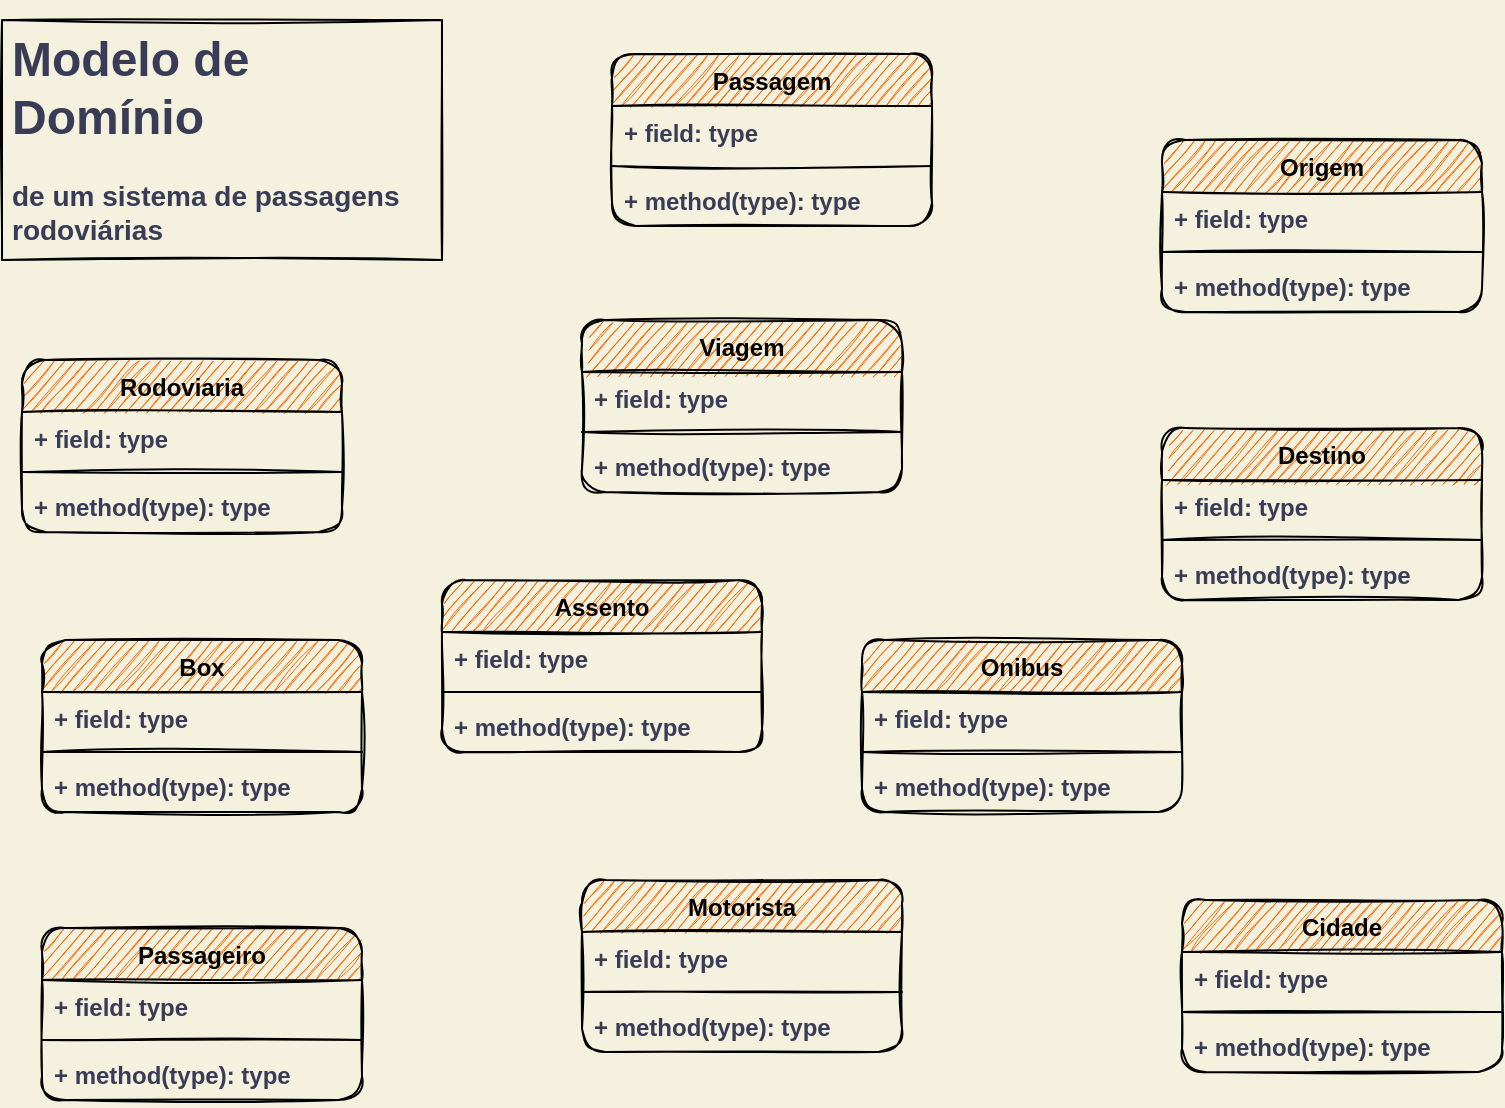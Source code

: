 <mxfile version="20.0.1" type="device" pages="3"><diagram id="y_QaOeMUsnnfo7TTLfE7" name="classes conceituais"><mxGraphModel dx="1422" dy="737" grid="1" gridSize="10" guides="1" tooltips="1" connect="1" arrows="1" fold="1" page="1" pageScale="1" pageWidth="850" pageHeight="1100" background="#F4F1DE" math="0" shadow="0"><root><mxCell id="0"/><mxCell id="1" parent="0"/><mxCell id="U7Ai7Bcoeh3bRfPbkUDE-1" value="&lt;h1&gt;Modelo de Domínio&lt;/h1&gt;&lt;p&gt;&lt;b&gt;&lt;font style=&quot;font-size: 14px;&quot;&gt;de um sistema de passagens rodoviárias&lt;/font&gt;&lt;/b&gt;&lt;/p&gt;" style="text;html=1;strokeColor=#000000;fillColor=none;spacing=5;spacingTop=-20;whiteSpace=wrap;overflow=hidden;rounded=0;sketch=1;fontColor=#393C56;" parent="1" vertex="1"><mxGeometry x="40" y="90" width="220" height="120" as="geometry"/></mxCell><mxCell id="U7Ai7Bcoeh3bRfPbkUDE-6" value="Passagem" style="swimlane;fontStyle=1;align=center;verticalAlign=top;childLayout=stackLayout;horizontal=1;startSize=26;horizontalStack=0;resizeParent=1;resizeParentMax=0;resizeLast=0;collapsible=1;marginBottom=0;rounded=1;sketch=1;fontColor=#000000;strokeColor=#000000;fillColor=#fa6800;" parent="1" vertex="1"><mxGeometry x="345" y="107" width="160" height="86" as="geometry"/></mxCell><mxCell id="U7Ai7Bcoeh3bRfPbkUDE-7" value="+ field: type" style="text;strokeColor=none;fillColor=none;align=left;verticalAlign=top;spacingLeft=4;spacingRight=4;overflow=hidden;rotatable=0;points=[[0,0.5],[1,0.5]];portConstraint=eastwest;rounded=1;sketch=1;fontColor=#393C56;fontStyle=1" parent="U7Ai7Bcoeh3bRfPbkUDE-6" vertex="1"><mxGeometry y="26" width="160" height="26" as="geometry"/></mxCell><mxCell id="U7Ai7Bcoeh3bRfPbkUDE-8" value="" style="line;strokeWidth=1;fillColor=none;align=left;verticalAlign=middle;spacingTop=-1;spacingLeft=3;spacingRight=3;rotatable=0;labelPosition=right;points=[];portConstraint=eastwest;rounded=0;sketch=1;fontColor=#393C56;strokeColor=#000000;" parent="U7Ai7Bcoeh3bRfPbkUDE-6" vertex="1"><mxGeometry y="52" width="160" height="8" as="geometry"/></mxCell><mxCell id="U7Ai7Bcoeh3bRfPbkUDE-9" value="+ method(type): type" style="text;strokeColor=none;fillColor=none;align=left;verticalAlign=top;spacingLeft=4;spacingRight=4;overflow=hidden;rotatable=0;points=[[0,0.5],[1,0.5]];portConstraint=eastwest;rounded=0;sketch=1;fontColor=#393C56;fontStyle=1" parent="U7Ai7Bcoeh3bRfPbkUDE-6" vertex="1"><mxGeometry y="60" width="160" height="26" as="geometry"/></mxCell><mxCell id="U7Ai7Bcoeh3bRfPbkUDE-10" value="Passageiro" style="swimlane;fontStyle=1;align=center;verticalAlign=top;childLayout=stackLayout;horizontal=1;startSize=26;horizontalStack=0;resizeParent=1;resizeParentMax=0;resizeLast=0;collapsible=1;marginBottom=0;rounded=1;sketch=1;fontColor=#000000;strokeColor=#000000;fillColor=#fa6800;" parent="1" vertex="1"><mxGeometry x="60" y="544" width="160" height="86" as="geometry"/></mxCell><mxCell id="U7Ai7Bcoeh3bRfPbkUDE-11" value="+ field: type" style="text;strokeColor=none;fillColor=none;align=left;verticalAlign=top;spacingLeft=4;spacingRight=4;overflow=hidden;rotatable=0;points=[[0,0.5],[1,0.5]];portConstraint=eastwest;rounded=1;sketch=1;fontColor=#393C56;fontStyle=1" parent="U7Ai7Bcoeh3bRfPbkUDE-10" vertex="1"><mxGeometry y="26" width="160" height="26" as="geometry"/></mxCell><mxCell id="U7Ai7Bcoeh3bRfPbkUDE-12" value="" style="line;strokeWidth=1;fillColor=none;align=left;verticalAlign=middle;spacingTop=-1;spacingLeft=3;spacingRight=3;rotatable=0;labelPosition=right;points=[];portConstraint=eastwest;rounded=0;sketch=1;fontColor=#393C56;strokeColor=#000000;" parent="U7Ai7Bcoeh3bRfPbkUDE-10" vertex="1"><mxGeometry y="52" width="160" height="8" as="geometry"/></mxCell><mxCell id="U7Ai7Bcoeh3bRfPbkUDE-13" value="+ method(type): type" style="text;strokeColor=none;fillColor=none;align=left;verticalAlign=top;spacingLeft=4;spacingRight=4;overflow=hidden;rotatable=0;points=[[0,0.5],[1,0.5]];portConstraint=eastwest;rounded=0;sketch=1;fontColor=#393C56;fontStyle=1" parent="U7Ai7Bcoeh3bRfPbkUDE-10" vertex="1"><mxGeometry y="60" width="160" height="26" as="geometry"/></mxCell><mxCell id="U7Ai7Bcoeh3bRfPbkUDE-14" value="Viagem" style="swimlane;fontStyle=1;align=center;verticalAlign=top;childLayout=stackLayout;horizontal=1;startSize=26;horizontalStack=0;resizeParent=1;resizeParentMax=0;resizeLast=0;collapsible=1;marginBottom=0;rounded=1;sketch=1;fontColor=#000000;strokeColor=#000000;fillColor=#fa6800;" parent="1" vertex="1"><mxGeometry x="330" y="240" width="160" height="86" as="geometry"/></mxCell><mxCell id="U7Ai7Bcoeh3bRfPbkUDE-15" value="+ field: type" style="text;strokeColor=none;fillColor=none;align=left;verticalAlign=top;spacingLeft=4;spacingRight=4;overflow=hidden;rotatable=0;points=[[0,0.5],[1,0.5]];portConstraint=eastwest;rounded=1;sketch=1;fontColor=#393C56;fontStyle=1" parent="U7Ai7Bcoeh3bRfPbkUDE-14" vertex="1"><mxGeometry y="26" width="160" height="26" as="geometry"/></mxCell><mxCell id="U7Ai7Bcoeh3bRfPbkUDE-16" value="" style="line;strokeWidth=1;fillColor=none;align=left;verticalAlign=middle;spacingTop=-1;spacingLeft=3;spacingRight=3;rotatable=0;labelPosition=right;points=[];portConstraint=eastwest;rounded=0;sketch=1;fontColor=#393C56;strokeColor=#000000;" parent="U7Ai7Bcoeh3bRfPbkUDE-14" vertex="1"><mxGeometry y="52" width="160" height="8" as="geometry"/></mxCell><mxCell id="U7Ai7Bcoeh3bRfPbkUDE-17" value="+ method(type): type" style="text;strokeColor=none;fillColor=none;align=left;verticalAlign=top;spacingLeft=4;spacingRight=4;overflow=hidden;rotatable=0;points=[[0,0.5],[1,0.5]];portConstraint=eastwest;rounded=0;sketch=1;fontColor=#393C56;fontStyle=1" parent="U7Ai7Bcoeh3bRfPbkUDE-14" vertex="1"><mxGeometry y="60" width="160" height="26" as="geometry"/></mxCell><mxCell id="U7Ai7Bcoeh3bRfPbkUDE-22" value="Origem" style="swimlane;fontStyle=1;align=center;verticalAlign=top;childLayout=stackLayout;horizontal=1;startSize=26;horizontalStack=0;resizeParent=1;resizeParentMax=0;resizeLast=0;collapsible=1;marginBottom=0;rounded=1;sketch=1;fontColor=#000000;strokeColor=#000000;fillColor=#fa6800;" parent="1" vertex="1"><mxGeometry x="620" y="150" width="160" height="86" as="geometry"/></mxCell><mxCell id="U7Ai7Bcoeh3bRfPbkUDE-23" value="+ field: type" style="text;strokeColor=none;fillColor=none;align=left;verticalAlign=top;spacingLeft=4;spacingRight=4;overflow=hidden;rotatable=0;points=[[0,0.5],[1,0.5]];portConstraint=eastwest;rounded=1;sketch=1;fontColor=#393C56;fontStyle=1" parent="U7Ai7Bcoeh3bRfPbkUDE-22" vertex="1"><mxGeometry y="26" width="160" height="26" as="geometry"/></mxCell><mxCell id="U7Ai7Bcoeh3bRfPbkUDE-24" value="" style="line;strokeWidth=1;fillColor=none;align=left;verticalAlign=middle;spacingTop=-1;spacingLeft=3;spacingRight=3;rotatable=0;labelPosition=right;points=[];portConstraint=eastwest;rounded=0;sketch=1;fontColor=#393C56;strokeColor=#000000;" parent="U7Ai7Bcoeh3bRfPbkUDE-22" vertex="1"><mxGeometry y="52" width="160" height="8" as="geometry"/></mxCell><mxCell id="U7Ai7Bcoeh3bRfPbkUDE-25" value="+ method(type): type" style="text;strokeColor=none;fillColor=none;align=left;verticalAlign=top;spacingLeft=4;spacingRight=4;overflow=hidden;rotatable=0;points=[[0,0.5],[1,0.5]];portConstraint=eastwest;rounded=0;sketch=1;fontColor=#393C56;fontStyle=1" parent="U7Ai7Bcoeh3bRfPbkUDE-22" vertex="1"><mxGeometry y="60" width="160" height="26" as="geometry"/></mxCell><mxCell id="U7Ai7Bcoeh3bRfPbkUDE-26" value="Destino" style="swimlane;fontStyle=1;align=center;verticalAlign=top;childLayout=stackLayout;horizontal=1;startSize=26;horizontalStack=0;resizeParent=1;resizeParentMax=0;resizeLast=0;collapsible=1;marginBottom=0;rounded=1;sketch=1;fontColor=#000000;strokeColor=#000000;fillColor=#fa6800;" parent="1" vertex="1"><mxGeometry x="620" y="294" width="160" height="86" as="geometry"/></mxCell><mxCell id="U7Ai7Bcoeh3bRfPbkUDE-27" value="+ field: type" style="text;strokeColor=none;fillColor=none;align=left;verticalAlign=top;spacingLeft=4;spacingRight=4;overflow=hidden;rotatable=0;points=[[0,0.5],[1,0.5]];portConstraint=eastwest;rounded=1;sketch=1;fontColor=#393C56;fontStyle=1" parent="U7Ai7Bcoeh3bRfPbkUDE-26" vertex="1"><mxGeometry y="26" width="160" height="26" as="geometry"/></mxCell><mxCell id="U7Ai7Bcoeh3bRfPbkUDE-28" value="" style="line;strokeWidth=1;fillColor=none;align=left;verticalAlign=middle;spacingTop=-1;spacingLeft=3;spacingRight=3;rotatable=0;labelPosition=right;points=[];portConstraint=eastwest;rounded=0;sketch=1;fontColor=#393C56;strokeColor=#000000;" parent="U7Ai7Bcoeh3bRfPbkUDE-26" vertex="1"><mxGeometry y="52" width="160" height="8" as="geometry"/></mxCell><mxCell id="U7Ai7Bcoeh3bRfPbkUDE-29" value="+ method(type): type" style="text;strokeColor=none;fillColor=none;align=left;verticalAlign=top;spacingLeft=4;spacingRight=4;overflow=hidden;rotatable=0;points=[[0,0.5],[1,0.5]];portConstraint=eastwest;rounded=0;sketch=1;fontColor=#393C56;fontStyle=1" parent="U7Ai7Bcoeh3bRfPbkUDE-26" vertex="1"><mxGeometry y="60" width="160" height="26" as="geometry"/></mxCell><mxCell id="U7Ai7Bcoeh3bRfPbkUDE-30" value="Rodoviaria" style="swimlane;fontStyle=1;align=center;verticalAlign=top;childLayout=stackLayout;horizontal=1;startSize=26;horizontalStack=0;resizeParent=1;resizeParentMax=0;resizeLast=0;collapsible=1;marginBottom=0;rounded=1;sketch=1;fontColor=#000000;strokeColor=#000000;fillColor=#fa6800;" parent="1" vertex="1"><mxGeometry x="50" y="260" width="160" height="86" as="geometry"/></mxCell><mxCell id="U7Ai7Bcoeh3bRfPbkUDE-31" value="+ field: type" style="text;strokeColor=none;fillColor=none;align=left;verticalAlign=top;spacingLeft=4;spacingRight=4;overflow=hidden;rotatable=0;points=[[0,0.5],[1,0.5]];portConstraint=eastwest;rounded=1;sketch=1;fontColor=#393C56;fontStyle=1" parent="U7Ai7Bcoeh3bRfPbkUDE-30" vertex="1"><mxGeometry y="26" width="160" height="26" as="geometry"/></mxCell><mxCell id="U7Ai7Bcoeh3bRfPbkUDE-32" value="" style="line;strokeWidth=1;fillColor=none;align=left;verticalAlign=middle;spacingTop=-1;spacingLeft=3;spacingRight=3;rotatable=0;labelPosition=right;points=[];portConstraint=eastwest;rounded=0;sketch=1;fontColor=#393C56;strokeColor=#000000;" parent="U7Ai7Bcoeh3bRfPbkUDE-30" vertex="1"><mxGeometry y="52" width="160" height="8" as="geometry"/></mxCell><mxCell id="U7Ai7Bcoeh3bRfPbkUDE-33" value="+ method(type): type" style="text;strokeColor=none;fillColor=none;align=left;verticalAlign=top;spacingLeft=4;spacingRight=4;overflow=hidden;rotatable=0;points=[[0,0.5],[1,0.5]];portConstraint=eastwest;rounded=0;sketch=1;fontColor=#393C56;fontStyle=1" parent="U7Ai7Bcoeh3bRfPbkUDE-30" vertex="1"><mxGeometry y="60" width="160" height="26" as="geometry"/></mxCell><mxCell id="U7Ai7Bcoeh3bRfPbkUDE-34" value="Cidade" style="swimlane;fontStyle=1;align=center;verticalAlign=top;childLayout=stackLayout;horizontal=1;startSize=26;horizontalStack=0;resizeParent=1;resizeParentMax=0;resizeLast=0;collapsible=1;marginBottom=0;rounded=1;sketch=1;fontColor=#000000;strokeColor=#000000;fillColor=#fa6800;" parent="1" vertex="1"><mxGeometry x="630" y="530" width="160" height="86" as="geometry"/></mxCell><mxCell id="U7Ai7Bcoeh3bRfPbkUDE-35" value="+ field: type" style="text;strokeColor=none;fillColor=none;align=left;verticalAlign=top;spacingLeft=4;spacingRight=4;overflow=hidden;rotatable=0;points=[[0,0.5],[1,0.5]];portConstraint=eastwest;rounded=1;sketch=1;fontColor=#393C56;fontStyle=1" parent="U7Ai7Bcoeh3bRfPbkUDE-34" vertex="1"><mxGeometry y="26" width="160" height="26" as="geometry"/></mxCell><mxCell id="U7Ai7Bcoeh3bRfPbkUDE-36" value="" style="line;strokeWidth=1;fillColor=none;align=left;verticalAlign=middle;spacingTop=-1;spacingLeft=3;spacingRight=3;rotatable=0;labelPosition=right;points=[];portConstraint=eastwest;rounded=0;sketch=1;fontColor=#393C56;strokeColor=#000000;" parent="U7Ai7Bcoeh3bRfPbkUDE-34" vertex="1"><mxGeometry y="52" width="160" height="8" as="geometry"/></mxCell><mxCell id="U7Ai7Bcoeh3bRfPbkUDE-37" value="+ method(type): type" style="text;strokeColor=none;fillColor=none;align=left;verticalAlign=top;spacingLeft=4;spacingRight=4;overflow=hidden;rotatable=0;points=[[0,0.5],[1,0.5]];portConstraint=eastwest;rounded=0;sketch=1;fontColor=#393C56;fontStyle=1" parent="U7Ai7Bcoeh3bRfPbkUDE-34" vertex="1"><mxGeometry y="60" width="160" height="26" as="geometry"/></mxCell><mxCell id="U7Ai7Bcoeh3bRfPbkUDE-38" value="Onibus" style="swimlane;fontStyle=1;align=center;verticalAlign=top;childLayout=stackLayout;horizontal=1;startSize=26;horizontalStack=0;resizeParent=1;resizeParentMax=0;resizeLast=0;collapsible=1;marginBottom=0;rounded=1;sketch=1;fontColor=#000000;strokeColor=#000000;fillColor=#fa6800;" parent="1" vertex="1"><mxGeometry x="470" y="400" width="160" height="86" as="geometry"/></mxCell><mxCell id="U7Ai7Bcoeh3bRfPbkUDE-39" value="+ field: type" style="text;strokeColor=none;fillColor=none;align=left;verticalAlign=top;spacingLeft=4;spacingRight=4;overflow=hidden;rotatable=0;points=[[0,0.5],[1,0.5]];portConstraint=eastwest;rounded=1;sketch=1;fontColor=#393C56;fontStyle=1" parent="U7Ai7Bcoeh3bRfPbkUDE-38" vertex="1"><mxGeometry y="26" width="160" height="26" as="geometry"/></mxCell><mxCell id="U7Ai7Bcoeh3bRfPbkUDE-40" value="" style="line;strokeWidth=1;fillColor=none;align=left;verticalAlign=middle;spacingTop=-1;spacingLeft=3;spacingRight=3;rotatable=0;labelPosition=right;points=[];portConstraint=eastwest;rounded=0;sketch=1;fontColor=#393C56;strokeColor=#000000;" parent="U7Ai7Bcoeh3bRfPbkUDE-38" vertex="1"><mxGeometry y="52" width="160" height="8" as="geometry"/></mxCell><mxCell id="U7Ai7Bcoeh3bRfPbkUDE-41" value="+ method(type): type" style="text;strokeColor=none;fillColor=none;align=left;verticalAlign=top;spacingLeft=4;spacingRight=4;overflow=hidden;rotatable=0;points=[[0,0.5],[1,0.5]];portConstraint=eastwest;rounded=0;sketch=1;fontColor=#393C56;fontStyle=1" parent="U7Ai7Bcoeh3bRfPbkUDE-38" vertex="1"><mxGeometry y="60" width="160" height="26" as="geometry"/></mxCell><mxCell id="U7Ai7Bcoeh3bRfPbkUDE-42" value="Box" style="swimlane;fontStyle=1;align=center;verticalAlign=top;childLayout=stackLayout;horizontal=1;startSize=26;horizontalStack=0;resizeParent=1;resizeParentMax=0;resizeLast=0;collapsible=1;marginBottom=0;rounded=1;sketch=1;fontColor=#000000;strokeColor=#000000;fillColor=#fa6800;" parent="1" vertex="1"><mxGeometry x="60" y="400" width="160" height="86" as="geometry"/></mxCell><mxCell id="U7Ai7Bcoeh3bRfPbkUDE-43" value="+ field: type" style="text;strokeColor=none;fillColor=none;align=left;verticalAlign=top;spacingLeft=4;spacingRight=4;overflow=hidden;rotatable=0;points=[[0,0.5],[1,0.5]];portConstraint=eastwest;rounded=1;sketch=1;fontColor=#393C56;fontStyle=1" parent="U7Ai7Bcoeh3bRfPbkUDE-42" vertex="1"><mxGeometry y="26" width="160" height="26" as="geometry"/></mxCell><mxCell id="U7Ai7Bcoeh3bRfPbkUDE-44" value="" style="line;strokeWidth=1;fillColor=none;align=left;verticalAlign=middle;spacingTop=-1;spacingLeft=3;spacingRight=3;rotatable=0;labelPosition=right;points=[];portConstraint=eastwest;rounded=0;sketch=1;fontColor=#393C56;strokeColor=#000000;" parent="U7Ai7Bcoeh3bRfPbkUDE-42" vertex="1"><mxGeometry y="52" width="160" height="8" as="geometry"/></mxCell><mxCell id="U7Ai7Bcoeh3bRfPbkUDE-45" value="+ method(type): type" style="text;strokeColor=none;fillColor=none;align=left;verticalAlign=top;spacingLeft=4;spacingRight=4;overflow=hidden;rotatable=0;points=[[0,0.5],[1,0.5]];portConstraint=eastwest;rounded=0;sketch=1;fontColor=#393C56;fontStyle=1" parent="U7Ai7Bcoeh3bRfPbkUDE-42" vertex="1"><mxGeometry y="60" width="160" height="26" as="geometry"/></mxCell><mxCell id="U7Ai7Bcoeh3bRfPbkUDE-46" value="Motorista" style="swimlane;fontStyle=1;align=center;verticalAlign=top;childLayout=stackLayout;horizontal=1;startSize=26;horizontalStack=0;resizeParent=1;resizeParentMax=0;resizeLast=0;collapsible=1;marginBottom=0;rounded=1;sketch=1;fontColor=#000000;strokeColor=#000000;fillColor=#fa6800;" parent="1" vertex="1"><mxGeometry x="330" y="520" width="160" height="86" as="geometry"/></mxCell><mxCell id="U7Ai7Bcoeh3bRfPbkUDE-47" value="+ field: type" style="text;strokeColor=none;fillColor=none;align=left;verticalAlign=top;spacingLeft=4;spacingRight=4;overflow=hidden;rotatable=0;points=[[0,0.5],[1,0.5]];portConstraint=eastwest;rounded=1;sketch=1;fontColor=#393C56;fontStyle=1" parent="U7Ai7Bcoeh3bRfPbkUDE-46" vertex="1"><mxGeometry y="26" width="160" height="26" as="geometry"/></mxCell><mxCell id="U7Ai7Bcoeh3bRfPbkUDE-48" value="" style="line;strokeWidth=1;fillColor=none;align=left;verticalAlign=middle;spacingTop=-1;spacingLeft=3;spacingRight=3;rotatable=0;labelPosition=right;points=[];portConstraint=eastwest;rounded=0;sketch=1;fontColor=#393C56;strokeColor=#000000;" parent="U7Ai7Bcoeh3bRfPbkUDE-46" vertex="1"><mxGeometry y="52" width="160" height="8" as="geometry"/></mxCell><mxCell id="U7Ai7Bcoeh3bRfPbkUDE-49" value="+ method(type): type" style="text;strokeColor=none;fillColor=none;align=left;verticalAlign=top;spacingLeft=4;spacingRight=4;overflow=hidden;rotatable=0;points=[[0,0.5],[1,0.5]];portConstraint=eastwest;rounded=0;sketch=1;fontColor=#393C56;fontStyle=1" parent="U7Ai7Bcoeh3bRfPbkUDE-46" vertex="1"><mxGeometry y="60" width="160" height="26" as="geometry"/></mxCell><mxCell id="R8HDDITWHVnpqkPIiAGP-1" value="Assento" style="swimlane;fontStyle=1;align=center;verticalAlign=top;childLayout=stackLayout;horizontal=1;startSize=26;horizontalStack=0;resizeParent=1;resizeParentMax=0;resizeLast=0;collapsible=1;marginBottom=0;rounded=1;sketch=1;fontColor=#000000;strokeColor=#000000;fillColor=#fa6800;" vertex="1" parent="1"><mxGeometry x="260" y="370" width="160" height="86" as="geometry"/></mxCell><mxCell id="R8HDDITWHVnpqkPIiAGP-2" value="+ field: type" style="text;strokeColor=none;fillColor=none;align=left;verticalAlign=top;spacingLeft=4;spacingRight=4;overflow=hidden;rotatable=0;points=[[0,0.5],[1,0.5]];portConstraint=eastwest;rounded=1;sketch=1;fontColor=#393C56;fontStyle=1" vertex="1" parent="R8HDDITWHVnpqkPIiAGP-1"><mxGeometry y="26" width="160" height="26" as="geometry"/></mxCell><mxCell id="R8HDDITWHVnpqkPIiAGP-3" value="" style="line;strokeWidth=1;fillColor=none;align=left;verticalAlign=middle;spacingTop=-1;spacingLeft=3;spacingRight=3;rotatable=0;labelPosition=right;points=[];portConstraint=eastwest;rounded=0;sketch=1;fontColor=#393C56;strokeColor=#000000;" vertex="1" parent="R8HDDITWHVnpqkPIiAGP-1"><mxGeometry y="52" width="160" height="8" as="geometry"/></mxCell><mxCell id="R8HDDITWHVnpqkPIiAGP-4" value="+ method(type): type" style="text;strokeColor=none;fillColor=none;align=left;verticalAlign=top;spacingLeft=4;spacingRight=4;overflow=hidden;rotatable=0;points=[[0,0.5],[1,0.5]];portConstraint=eastwest;rounded=0;sketch=1;fontColor=#393C56;fontStyle=1" vertex="1" parent="R8HDDITWHVnpqkPIiAGP-1"><mxGeometry y="60" width="160" height="26" as="geometry"/></mxCell></root></mxGraphModel></diagram><diagram name="+ associacoes" id="eqEmJzF7iQytDZUs-_kV"><mxGraphModel dx="2370" dy="1228" grid="1" gridSize="10" guides="1" tooltips="1" connect="1" arrows="1" fold="1" page="1" pageScale="1" pageWidth="850" pageHeight="1100" background="#F4F1DE" math="0" shadow="0"><root><mxCell id="kqjGuawEPXDLcLw5vaIz-0"/><mxCell id="kqjGuawEPXDLcLw5vaIz-1" parent="kqjGuawEPXDLcLw5vaIz-0"/><mxCell id="kqjGuawEPXDLcLw5vaIz-2" value="&lt;h1&gt;Modelo de Domínio&lt;/h1&gt;&lt;p&gt;&lt;b&gt;&lt;font style=&quot;font-size: 14px;&quot;&gt;de um sistema de passagens rodoviárias&lt;/font&gt;&lt;/b&gt;&lt;/p&gt;" style="text;html=1;strokeColor=#000000;fillColor=none;spacing=5;spacingTop=-20;whiteSpace=wrap;overflow=hidden;rounded=0;sketch=1;fontColor=#393C56;" vertex="1" parent="kqjGuawEPXDLcLw5vaIz-1"><mxGeometry x="40" y="50" width="220" height="120" as="geometry"/></mxCell><mxCell id="kqjGuawEPXDLcLw5vaIz-3" value="Passagem" style="swimlane;fontStyle=1;align=center;verticalAlign=top;childLayout=stackLayout;horizontal=1;startSize=26;horizontalStack=0;resizeParent=1;resizeParentMax=0;resizeLast=0;collapsible=1;marginBottom=0;rounded=1;sketch=1;fontColor=#000000;strokeColor=#000000;fillColor=#fa6800;" vertex="1" parent="kqjGuawEPXDLcLw5vaIz-1"><mxGeometry x="200" y="670" width="160" height="86" as="geometry"/></mxCell><mxCell id="kqjGuawEPXDLcLw5vaIz-4" value="+ field: type" style="text;strokeColor=none;fillColor=none;align=left;verticalAlign=top;spacingLeft=4;spacingRight=4;overflow=hidden;rotatable=0;points=[[0,0.5],[1,0.5]];portConstraint=eastwest;rounded=1;sketch=1;fontColor=#393C56;fontStyle=1" vertex="1" parent="kqjGuawEPXDLcLw5vaIz-3"><mxGeometry y="26" width="160" height="26" as="geometry"/></mxCell><mxCell id="kqjGuawEPXDLcLw5vaIz-5" value="" style="line;strokeWidth=1;fillColor=none;align=left;verticalAlign=middle;spacingTop=-1;spacingLeft=3;spacingRight=3;rotatable=0;labelPosition=right;points=[];portConstraint=eastwest;rounded=0;sketch=1;fontColor=#393C56;strokeColor=#000000;" vertex="1" parent="kqjGuawEPXDLcLw5vaIz-3"><mxGeometry y="52" width="160" height="8" as="geometry"/></mxCell><mxCell id="kqjGuawEPXDLcLw5vaIz-6" value="+ method(type): type" style="text;strokeColor=none;fillColor=none;align=left;verticalAlign=top;spacingLeft=4;spacingRight=4;overflow=hidden;rotatable=0;points=[[0,0.5],[1,0.5]];portConstraint=eastwest;rounded=0;sketch=1;fontColor=#393C56;fontStyle=1" vertex="1" parent="kqjGuawEPXDLcLw5vaIz-3"><mxGeometry y="60" width="160" height="26" as="geometry"/></mxCell><mxCell id="kqjGuawEPXDLcLw5vaIz-7" value="Passageiro" style="swimlane;fontStyle=1;align=center;verticalAlign=top;childLayout=stackLayout;horizontal=1;startSize=26;horizontalStack=0;resizeParent=1;resizeParentMax=0;resizeLast=0;collapsible=1;marginBottom=0;rounded=1;sketch=1;fontColor=#000000;strokeColor=#000000;fillColor=#fa6800;" vertex="1" parent="kqjGuawEPXDLcLw5vaIz-1"><mxGeometry x="30" y="812" width="160" height="86" as="geometry"/></mxCell><mxCell id="kqjGuawEPXDLcLw5vaIz-8" value="+ field: type" style="text;strokeColor=none;fillColor=none;align=left;verticalAlign=top;spacingLeft=4;spacingRight=4;overflow=hidden;rotatable=0;points=[[0,0.5],[1,0.5]];portConstraint=eastwest;rounded=1;sketch=1;fontColor=#393C56;fontStyle=1" vertex="1" parent="kqjGuawEPXDLcLw5vaIz-7"><mxGeometry y="26" width="160" height="26" as="geometry"/></mxCell><mxCell id="kqjGuawEPXDLcLw5vaIz-9" value="" style="line;strokeWidth=1;fillColor=none;align=left;verticalAlign=middle;spacingTop=-1;spacingLeft=3;spacingRight=3;rotatable=0;labelPosition=right;points=[];portConstraint=eastwest;rounded=0;sketch=1;fontColor=#393C56;strokeColor=#000000;" vertex="1" parent="kqjGuawEPXDLcLw5vaIz-7"><mxGeometry y="52" width="160" height="8" as="geometry"/></mxCell><mxCell id="kqjGuawEPXDLcLw5vaIz-10" value="+ method(type): type" style="text;strokeColor=none;fillColor=none;align=left;verticalAlign=top;spacingLeft=4;spacingRight=4;overflow=hidden;rotatable=0;points=[[0,0.5],[1,0.5]];portConstraint=eastwest;rounded=0;sketch=1;fontColor=#393C56;fontStyle=1" vertex="1" parent="kqjGuawEPXDLcLw5vaIz-7"><mxGeometry y="60" width="160" height="26" as="geometry"/></mxCell><mxCell id="kqjGuawEPXDLcLw5vaIz-11" value="Viagem" style="swimlane;fontStyle=1;align=center;verticalAlign=top;childLayout=stackLayout;horizontal=1;startSize=26;horizontalStack=0;resizeParent=1;resizeParentMax=0;resizeLast=0;collapsible=1;marginBottom=0;rounded=1;sketch=1;fontColor=#000000;strokeColor=#000000;fillColor=#fa6800;" vertex="1" parent="kqjGuawEPXDLcLw5vaIz-1"><mxGeometry x="360" y="456" width="160" height="86" as="geometry"/></mxCell><mxCell id="kqjGuawEPXDLcLw5vaIz-12" value="+ field: type" style="text;strokeColor=none;fillColor=none;align=left;verticalAlign=top;spacingLeft=4;spacingRight=4;overflow=hidden;rotatable=0;points=[[0,0.5],[1,0.5]];portConstraint=eastwest;rounded=1;sketch=1;fontColor=#393C56;fontStyle=1" vertex="1" parent="kqjGuawEPXDLcLw5vaIz-11"><mxGeometry y="26" width="160" height="26" as="geometry"/></mxCell><mxCell id="kqjGuawEPXDLcLw5vaIz-13" value="" style="line;strokeWidth=1;fillColor=none;align=left;verticalAlign=middle;spacingTop=-1;spacingLeft=3;spacingRight=3;rotatable=0;labelPosition=right;points=[];portConstraint=eastwest;rounded=0;sketch=1;fontColor=#393C56;strokeColor=#000000;" vertex="1" parent="kqjGuawEPXDLcLw5vaIz-11"><mxGeometry y="52" width="160" height="8" as="geometry"/></mxCell><mxCell id="kqjGuawEPXDLcLw5vaIz-14" value="+ method(type): type" style="text;strokeColor=none;fillColor=none;align=left;verticalAlign=top;spacingLeft=4;spacingRight=4;overflow=hidden;rotatable=0;points=[[0,0.5],[1,0.5]];portConstraint=eastwest;rounded=0;sketch=1;fontColor=#393C56;fontStyle=1" vertex="1" parent="kqjGuawEPXDLcLw5vaIz-11"><mxGeometry y="60" width="160" height="26" as="geometry"/></mxCell><mxCell id="kqjGuawEPXDLcLw5vaIz-19" value="Origem" style="swimlane;fontStyle=1;align=center;verticalAlign=top;childLayout=stackLayout;horizontal=1;startSize=26;horizontalStack=0;resizeParent=1;resizeParentMax=0;resizeLast=0;collapsible=1;marginBottom=0;rounded=1;sketch=1;fontColor=#000000;strokeColor=#000000;fillColor=#fa6800;" vertex="1" parent="kqjGuawEPXDLcLw5vaIz-1"><mxGeometry x="590" y="420" width="160" height="86" as="geometry"/></mxCell><mxCell id="kqjGuawEPXDLcLw5vaIz-20" value="+ field: type" style="text;strokeColor=none;fillColor=none;align=left;verticalAlign=top;spacingLeft=4;spacingRight=4;overflow=hidden;rotatable=0;points=[[0,0.5],[1,0.5]];portConstraint=eastwest;rounded=1;sketch=1;fontColor=#393C56;fontStyle=1" vertex="1" parent="kqjGuawEPXDLcLw5vaIz-19"><mxGeometry y="26" width="160" height="26" as="geometry"/></mxCell><mxCell id="kqjGuawEPXDLcLw5vaIz-21" value="" style="line;strokeWidth=1;fillColor=none;align=left;verticalAlign=middle;spacingTop=-1;spacingLeft=3;spacingRight=3;rotatable=0;labelPosition=right;points=[];portConstraint=eastwest;rounded=0;sketch=1;fontColor=#393C56;strokeColor=#000000;" vertex="1" parent="kqjGuawEPXDLcLw5vaIz-19"><mxGeometry y="52" width="160" height="8" as="geometry"/></mxCell><mxCell id="kqjGuawEPXDLcLw5vaIz-22" value="+ method(type): type" style="text;strokeColor=none;fillColor=none;align=left;verticalAlign=top;spacingLeft=4;spacingRight=4;overflow=hidden;rotatable=0;points=[[0,0.5],[1,0.5]];portConstraint=eastwest;rounded=0;sketch=1;fontColor=#393C56;fontStyle=1" vertex="1" parent="kqjGuawEPXDLcLw5vaIz-19"><mxGeometry y="60" width="160" height="26" as="geometry"/></mxCell><mxCell id="kqjGuawEPXDLcLw5vaIz-23" value="Rodoviaria" style="swimlane;fontStyle=1;align=center;verticalAlign=top;childLayout=stackLayout;horizontal=1;startSize=26;horizontalStack=0;resizeParent=1;resizeParentMax=0;resizeLast=0;collapsible=1;marginBottom=0;rounded=1;sketch=1;fontColor=#000000;strokeColor=#000000;fillColor=#fa6800;" vertex="1" parent="kqjGuawEPXDLcLw5vaIz-1"><mxGeometry x="40" y="490" width="160" height="86" as="geometry"/></mxCell><mxCell id="kqjGuawEPXDLcLw5vaIz-24" value="+ field: type" style="text;strokeColor=none;fillColor=none;align=left;verticalAlign=top;spacingLeft=4;spacingRight=4;overflow=hidden;rotatable=0;points=[[0,0.5],[1,0.5]];portConstraint=eastwest;rounded=1;sketch=1;fontColor=#393C56;fontStyle=1" vertex="1" parent="kqjGuawEPXDLcLw5vaIz-23"><mxGeometry y="26" width="160" height="26" as="geometry"/></mxCell><mxCell id="kqjGuawEPXDLcLw5vaIz-25" value="" style="line;strokeWidth=1;fillColor=none;align=left;verticalAlign=middle;spacingTop=-1;spacingLeft=3;spacingRight=3;rotatable=0;labelPosition=right;points=[];portConstraint=eastwest;rounded=0;sketch=1;fontColor=#393C56;strokeColor=#000000;" vertex="1" parent="kqjGuawEPXDLcLw5vaIz-23"><mxGeometry y="52" width="160" height="8" as="geometry"/></mxCell><mxCell id="kqjGuawEPXDLcLw5vaIz-26" value="+ method(type): type" style="text;strokeColor=none;fillColor=none;align=left;verticalAlign=top;spacingLeft=4;spacingRight=4;overflow=hidden;rotatable=0;points=[[0,0.5],[1,0.5]];portConstraint=eastwest;rounded=0;sketch=1;fontColor=#393C56;fontStyle=1" vertex="1" parent="kqjGuawEPXDLcLw5vaIz-23"><mxGeometry y="60" width="160" height="26" as="geometry"/></mxCell><mxCell id="kqjGuawEPXDLcLw5vaIz-27" value="Cidade" style="swimlane;fontStyle=1;align=center;verticalAlign=top;childLayout=stackLayout;horizontal=1;startSize=26;horizontalStack=0;resizeParent=1;resizeParentMax=0;resizeLast=0;collapsible=1;marginBottom=0;rounded=1;sketch=1;fontColor=#000000;strokeColor=#000000;fillColor=#fa6800;" vertex="1" parent="kqjGuawEPXDLcLw5vaIz-1"><mxGeometry x="590" y="204" width="160" height="86" as="geometry"/></mxCell><mxCell id="kqjGuawEPXDLcLw5vaIz-28" value="+ field: type" style="text;strokeColor=none;fillColor=none;align=left;verticalAlign=top;spacingLeft=4;spacingRight=4;overflow=hidden;rotatable=0;points=[[0,0.5],[1,0.5]];portConstraint=eastwest;rounded=1;sketch=1;fontColor=#393C56;fontStyle=1" vertex="1" parent="kqjGuawEPXDLcLw5vaIz-27"><mxGeometry y="26" width="160" height="26" as="geometry"/></mxCell><mxCell id="kqjGuawEPXDLcLw5vaIz-29" value="" style="line;strokeWidth=1;fillColor=none;align=left;verticalAlign=middle;spacingTop=-1;spacingLeft=3;spacingRight=3;rotatable=0;labelPosition=right;points=[];portConstraint=eastwest;rounded=0;sketch=1;fontColor=#393C56;strokeColor=#000000;" vertex="1" parent="kqjGuawEPXDLcLw5vaIz-27"><mxGeometry y="52" width="160" height="8" as="geometry"/></mxCell><mxCell id="kqjGuawEPXDLcLw5vaIz-30" value="+ method(type): type" style="text;strokeColor=none;fillColor=none;align=left;verticalAlign=top;spacingLeft=4;spacingRight=4;overflow=hidden;rotatable=0;points=[[0,0.5],[1,0.5]];portConstraint=eastwest;rounded=0;sketch=1;fontColor=#393C56;fontStyle=1" vertex="1" parent="kqjGuawEPXDLcLw5vaIz-27"><mxGeometry y="60" width="160" height="26" as="geometry"/></mxCell><mxCell id="kqjGuawEPXDLcLw5vaIz-31" value="Onibus" style="swimlane;fontStyle=1;align=center;verticalAlign=top;childLayout=stackLayout;horizontal=1;startSize=26;horizontalStack=0;resizeParent=1;resizeParentMax=0;resizeLast=0;collapsible=1;marginBottom=0;rounded=1;sketch=1;fontColor=#000000;strokeColor=#000000;fillColor=#fa6800;" vertex="1" parent="kqjGuawEPXDLcLw5vaIz-1"><mxGeometry x="320" y="812" width="160" height="86" as="geometry"/></mxCell><mxCell id="kqjGuawEPXDLcLw5vaIz-32" value="+ field: type" style="text;strokeColor=none;fillColor=none;align=left;verticalAlign=top;spacingLeft=4;spacingRight=4;overflow=hidden;rotatable=0;points=[[0,0.5],[1,0.5]];portConstraint=eastwest;rounded=1;sketch=1;fontColor=#393C56;fontStyle=1" vertex="1" parent="kqjGuawEPXDLcLw5vaIz-31"><mxGeometry y="26" width="160" height="26" as="geometry"/></mxCell><mxCell id="kqjGuawEPXDLcLw5vaIz-33" value="" style="line;strokeWidth=1;fillColor=none;align=left;verticalAlign=middle;spacingTop=-1;spacingLeft=3;spacingRight=3;rotatable=0;labelPosition=right;points=[];portConstraint=eastwest;rounded=0;sketch=1;fontColor=#393C56;strokeColor=#000000;" vertex="1" parent="kqjGuawEPXDLcLw5vaIz-31"><mxGeometry y="52" width="160" height="8" as="geometry"/></mxCell><mxCell id="kqjGuawEPXDLcLw5vaIz-34" value="+ method(type): type" style="text;strokeColor=none;fillColor=none;align=left;verticalAlign=top;spacingLeft=4;spacingRight=4;overflow=hidden;rotatable=0;points=[[0,0.5],[1,0.5]];portConstraint=eastwest;rounded=0;sketch=1;fontColor=#393C56;fontStyle=1" vertex="1" parent="kqjGuawEPXDLcLw5vaIz-31"><mxGeometry y="60" width="160" height="26" as="geometry"/></mxCell><mxCell id="kqjGuawEPXDLcLw5vaIz-35" value="Box" style="swimlane;fontStyle=1;align=center;verticalAlign=top;childLayout=stackLayout;horizontal=1;startSize=26;horizontalStack=0;resizeParent=1;resizeParentMax=0;resizeLast=0;collapsible=1;marginBottom=0;rounded=1;sketch=1;fontColor=#000000;strokeColor=#000000;fillColor=#fa6800;" vertex="1" parent="kqjGuawEPXDLcLw5vaIz-1"><mxGeometry x="80" y="290" width="160" height="86" as="geometry"/></mxCell><mxCell id="kqjGuawEPXDLcLw5vaIz-36" value="+ field: type" style="text;strokeColor=none;fillColor=none;align=left;verticalAlign=top;spacingLeft=4;spacingRight=4;overflow=hidden;rotatable=0;points=[[0,0.5],[1,0.5]];portConstraint=eastwest;rounded=1;sketch=1;fontColor=#393C56;fontStyle=1" vertex="1" parent="kqjGuawEPXDLcLw5vaIz-35"><mxGeometry y="26" width="160" height="26" as="geometry"/></mxCell><mxCell id="kqjGuawEPXDLcLw5vaIz-37" value="" style="line;strokeWidth=1;fillColor=none;align=left;verticalAlign=middle;spacingTop=-1;spacingLeft=3;spacingRight=3;rotatable=0;labelPosition=right;points=[];portConstraint=eastwest;rounded=0;sketch=1;fontColor=#393C56;strokeColor=#000000;" vertex="1" parent="kqjGuawEPXDLcLw5vaIz-35"><mxGeometry y="52" width="160" height="8" as="geometry"/></mxCell><mxCell id="kqjGuawEPXDLcLw5vaIz-38" value="+ method(type): type" style="text;strokeColor=none;fillColor=none;align=left;verticalAlign=top;spacingLeft=4;spacingRight=4;overflow=hidden;rotatable=0;points=[[0,0.5],[1,0.5]];portConstraint=eastwest;rounded=0;sketch=1;fontColor=#393C56;fontStyle=1" vertex="1" parent="kqjGuawEPXDLcLw5vaIz-35"><mxGeometry y="60" width="160" height="26" as="geometry"/></mxCell><mxCell id="kqjGuawEPXDLcLw5vaIz-39" value="Motorista" style="swimlane;fontStyle=1;align=center;verticalAlign=top;childLayout=stackLayout;horizontal=1;startSize=26;horizontalStack=0;resizeParent=1;resizeParentMax=0;resizeLast=0;collapsible=1;marginBottom=0;rounded=1;sketch=1;fontColor=#000000;strokeColor=#000000;fillColor=#fa6800;" vertex="1" parent="kqjGuawEPXDLcLw5vaIz-1"><mxGeometry x="500" y="714" width="160" height="86" as="geometry"/></mxCell><mxCell id="kqjGuawEPXDLcLw5vaIz-40" value="+ field: type" style="text;strokeColor=none;fillColor=none;align=left;verticalAlign=top;spacingLeft=4;spacingRight=4;overflow=hidden;rotatable=0;points=[[0,0.5],[1,0.5]];portConstraint=eastwest;rounded=1;sketch=1;fontColor=#393C56;fontStyle=1" vertex="1" parent="kqjGuawEPXDLcLw5vaIz-39"><mxGeometry y="26" width="160" height="26" as="geometry"/></mxCell><mxCell id="kqjGuawEPXDLcLw5vaIz-41" value="" style="line;strokeWidth=1;fillColor=none;align=left;verticalAlign=middle;spacingTop=-1;spacingLeft=3;spacingRight=3;rotatable=0;labelPosition=right;points=[];portConstraint=eastwest;rounded=0;sketch=1;fontColor=#393C56;strokeColor=#000000;" vertex="1" parent="kqjGuawEPXDLcLw5vaIz-39"><mxGeometry y="52" width="160" height="8" as="geometry"/></mxCell><mxCell id="kqjGuawEPXDLcLw5vaIz-42" value="+ method(type): type" style="text;strokeColor=none;fillColor=none;align=left;verticalAlign=top;spacingLeft=4;spacingRight=4;overflow=hidden;rotatable=0;points=[[0,0.5],[1,0.5]];portConstraint=eastwest;rounded=0;sketch=1;fontColor=#393C56;fontStyle=1" vertex="1" parent="kqjGuawEPXDLcLw5vaIz-39"><mxGeometry y="60" width="160" height="26" as="geometry"/></mxCell><mxCell id="kqjGuawEPXDLcLw5vaIz-43" value="Assento" style="swimlane;fontStyle=1;align=center;verticalAlign=top;childLayout=stackLayout;horizontal=1;startSize=26;horizontalStack=0;resizeParent=1;resizeParentMax=0;resizeLast=0;collapsible=1;marginBottom=0;rounded=1;sketch=1;fontColor=#000000;strokeColor=#000000;fillColor=#fa6800;" vertex="1" parent="kqjGuawEPXDLcLw5vaIz-1"><mxGeometry x="500" y="950" width="160" height="86" as="geometry"/></mxCell><mxCell id="kqjGuawEPXDLcLw5vaIz-44" value="+ field: type" style="text;strokeColor=none;fillColor=none;align=left;verticalAlign=top;spacingLeft=4;spacingRight=4;overflow=hidden;rotatable=0;points=[[0,0.5],[1,0.5]];portConstraint=eastwest;rounded=1;sketch=1;fontColor=#393C56;fontStyle=1" vertex="1" parent="kqjGuawEPXDLcLw5vaIz-43"><mxGeometry y="26" width="160" height="26" as="geometry"/></mxCell><mxCell id="kqjGuawEPXDLcLw5vaIz-45" value="" style="line;strokeWidth=1;fillColor=none;align=left;verticalAlign=middle;spacingTop=-1;spacingLeft=3;spacingRight=3;rotatable=0;labelPosition=right;points=[];portConstraint=eastwest;rounded=0;sketch=1;fontColor=#393C56;strokeColor=#000000;" vertex="1" parent="kqjGuawEPXDLcLw5vaIz-43"><mxGeometry y="52" width="160" height="8" as="geometry"/></mxCell><mxCell id="kqjGuawEPXDLcLw5vaIz-46" value="+ method(type): type" style="text;strokeColor=none;fillColor=none;align=left;verticalAlign=top;spacingLeft=4;spacingRight=4;overflow=hidden;rotatable=0;points=[[0,0.5],[1,0.5]];portConstraint=eastwest;rounded=0;sketch=1;fontColor=#393C56;fontStyle=1" vertex="1" parent="kqjGuawEPXDLcLw5vaIz-43"><mxGeometry y="60" width="160" height="26" as="geometry"/></mxCell><mxCell id="R7c1x1eV7H5EPfe0EFvY-0" value="" style="endArrow=none;html=1;edgeStyle=orthogonalEdgeStyle;strokeWidth=2;strokeColor=#994C00;sketch=1;rounded=1;" edge="1" parent="kqjGuawEPXDLcLw5vaIz-1" source="kqjGuawEPXDLcLw5vaIz-23" target="kqjGuawEPXDLcLw5vaIz-11"><mxGeometry relative="1" as="geometry"><mxPoint x="160" y="626" as="sourcePoint"/><mxPoint x="320" y="626" as="targetPoint"/></mxGeometry></mxCell><mxCell id="R7c1x1eV7H5EPfe0EFvY-3" value="" style="endArrow=none;html=1;edgeStyle=orthogonalEdgeStyle;entryX=0;entryY=0.5;entryDx=0;entryDy=0;strokeWidth=2;strokeColor=#994C00;sketch=1;rounded=1;" edge="1" parent="kqjGuawEPXDLcLw5vaIz-1" source="kqjGuawEPXDLcLw5vaIz-11" target="kqjGuawEPXDLcLw5vaIz-20"><mxGeometry relative="1" as="geometry"><mxPoint x="50" y="553.008" as="sourcePoint"/><mxPoint x="186.96" y="531.994" as="targetPoint"/><Array as="points"><mxPoint x="555" y="480"/><mxPoint x="555" y="459"/></Array></mxGeometry></mxCell><mxCell id="R7c1x1eV7H5EPfe0EFvY-4" value="" style="endArrow=none;html=1;edgeStyle=orthogonalEdgeStyle;entryX=-0.012;entryY=0.151;entryDx=0;entryDy=0;strokeWidth=2;strokeColor=#994C00;sketch=1;rounded=1;entryPerimeter=0;" edge="1" parent="kqjGuawEPXDLcLw5vaIz-1" source="kqjGuawEPXDLcLw5vaIz-11" target="kqjGuawEPXDLcLw5vaIz-15"><mxGeometry relative="1" as="geometry"><mxPoint x="350" y="559" as="sourcePoint"/><mxPoint x="450" y="589" as="targetPoint"/><Array as="points"><mxPoint x="555" y="520"/><mxPoint x="555" y="555"/></Array></mxGeometry></mxCell><mxCell id="kqjGuawEPXDLcLw5vaIz-15" value="Destino" style="swimlane;fontStyle=1;align=center;verticalAlign=top;childLayout=stackLayout;horizontal=1;startSize=26;horizontalStack=0;resizeParent=1;resizeParentMax=0;resizeLast=0;collapsible=1;marginBottom=0;rounded=1;sketch=1;fontColor=#000000;strokeColor=#000000;fillColor=#fa6800;" vertex="1" parent="kqjGuawEPXDLcLw5vaIz-1"><mxGeometry x="590" y="542" width="160" height="86" as="geometry"/></mxCell><mxCell id="kqjGuawEPXDLcLw5vaIz-16" value="+ field: type" style="text;strokeColor=none;fillColor=none;align=left;verticalAlign=top;spacingLeft=4;spacingRight=4;overflow=hidden;rotatable=0;points=[[0,0.5],[1,0.5]];portConstraint=eastwest;rounded=1;sketch=1;fontColor=#393C56;fontStyle=1" vertex="1" parent="kqjGuawEPXDLcLw5vaIz-15"><mxGeometry y="26" width="160" height="26" as="geometry"/></mxCell><mxCell id="kqjGuawEPXDLcLw5vaIz-17" value="" style="line;strokeWidth=1;fillColor=none;align=left;verticalAlign=middle;spacingTop=-1;spacingLeft=3;spacingRight=3;rotatable=0;labelPosition=right;points=[];portConstraint=eastwest;rounded=0;sketch=1;fontColor=#393C56;strokeColor=#000000;" vertex="1" parent="kqjGuawEPXDLcLw5vaIz-15"><mxGeometry y="52" width="160" height="8" as="geometry"/></mxCell><mxCell id="kqjGuawEPXDLcLw5vaIz-18" value="+ method(type): type" style="text;strokeColor=none;fillColor=none;align=left;verticalAlign=top;spacingLeft=4;spacingRight=4;overflow=hidden;rotatable=0;points=[[0,0.5],[1,0.5]];portConstraint=eastwest;rounded=0;sketch=1;fontColor=#393C56;fontStyle=1" vertex="1" parent="kqjGuawEPXDLcLw5vaIz-15"><mxGeometry y="60" width="160" height="26" as="geometry"/></mxCell><mxCell id="R7c1x1eV7H5EPfe0EFvY-6" value="" style="endArrow=none;html=1;edgeStyle=orthogonalEdgeStyle;strokeWidth=2;strokeColor=#994C00;sketch=1;rounded=1;" edge="1" parent="kqjGuawEPXDLcLw5vaIz-1" source="kqjGuawEPXDLcLw5vaIz-11" target="kqjGuawEPXDLcLw5vaIz-31"><mxGeometry relative="1" as="geometry"><mxPoint x="320" y="529" as="sourcePoint"/><mxPoint x="448.08" y="552.986" as="targetPoint"/></mxGeometry></mxCell><mxCell id="R7c1x1eV7H5EPfe0EFvY-7" value="" style="endArrow=none;html=1;edgeStyle=orthogonalEdgeStyle;strokeWidth=2;strokeColor=#994C00;sketch=1;rounded=1;" edge="1" parent="kqjGuawEPXDLcLw5vaIz-1" source="kqjGuawEPXDLcLw5vaIz-11" target="kqjGuawEPXDLcLw5vaIz-39"><mxGeometry relative="1" as="geometry"><mxPoint x="240" y="572" as="sourcePoint"/><mxPoint x="270" y="636" as="targetPoint"/><Array as="points"><mxPoint x="470" y="628"/><mxPoint x="580" y="628"/></Array></mxGeometry></mxCell><mxCell id="R7c1x1eV7H5EPfe0EFvY-8" value="" style="endArrow=none;html=1;edgeStyle=orthogonalEdgeStyle;strokeWidth=2;strokeColor=#994C00;sketch=1;rounded=1;" edge="1" parent="kqjGuawEPXDLcLw5vaIz-1" source="kqjGuawEPXDLcLw5vaIz-19" target="kqjGuawEPXDLcLw5vaIz-27"><mxGeometry relative="1" as="geometry"><mxPoint x="240" y="572" as="sourcePoint"/><mxPoint x="350" y="646" as="targetPoint"/></mxGeometry></mxCell><mxCell id="R7c1x1eV7H5EPfe0EFvY-9" value="" style="endArrow=none;html=1;edgeStyle=orthogonalEdgeStyle;strokeWidth=2;strokeColor=#994C00;sketch=1;rounded=1;" edge="1" parent="kqjGuawEPXDLcLw5vaIz-1" source="kqjGuawEPXDLcLw5vaIz-15" target="kqjGuawEPXDLcLw5vaIz-27"><mxGeometry relative="1" as="geometry"><mxPoint x="820" y="526" as="sourcePoint"/><mxPoint x="790" y="732" as="targetPoint"/><Array as="points"><mxPoint x="810" y="585"/><mxPoint x="810" y="250"/></Array></mxGeometry></mxCell><mxCell id="R7c1x1eV7H5EPfe0EFvY-10" value="" style="endArrow=none;html=1;edgeStyle=orthogonalEdgeStyle;strokeWidth=2;strokeColor=#994C00;sketch=1;rounded=1;" edge="1" parent="kqjGuawEPXDLcLw5vaIz-1" source="kqjGuawEPXDLcLw5vaIz-35" target="kqjGuawEPXDLcLw5vaIz-11"><mxGeometry relative="1" as="geometry"><mxPoint x="320" y="518" as="sourcePoint"/><mxPoint x="190" y="720" as="targetPoint"/></mxGeometry></mxCell><mxCell id="R7c1x1eV7H5EPfe0EFvY-11" value="" style="endArrow=none;html=1;edgeStyle=orthogonalEdgeStyle;strokeWidth=2;strokeColor=#994C00;sketch=1;rounded=1;" edge="1" parent="kqjGuawEPXDLcLw5vaIz-1" source="kqjGuawEPXDLcLw5vaIz-11" target="kqjGuawEPXDLcLw5vaIz-3"><mxGeometry relative="1" as="geometry"><mxPoint x="320" y="562" as="sourcePoint"/><mxPoint x="370" y="720" as="targetPoint"/><Array as="points"><mxPoint x="410" y="630"/><mxPoint x="280" y="630"/></Array></mxGeometry></mxCell><mxCell id="R7c1x1eV7H5EPfe0EFvY-12" value="" style="endArrow=none;html=1;edgeStyle=orthogonalEdgeStyle;strokeWidth=2;strokeColor=#994C00;sketch=1;rounded=1;" edge="1" parent="kqjGuawEPXDLcLw5vaIz-1" source="kqjGuawEPXDLcLw5vaIz-23" target="kqjGuawEPXDLcLw5vaIz-35"><mxGeometry relative="1" as="geometry"><mxPoint x="50" y="559" as="sourcePoint"/><mxPoint x="230" y="509" as="targetPoint"/></mxGeometry></mxCell><mxCell id="R7c1x1eV7H5EPfe0EFvY-14" value="" style="endArrow=none;html=1;edgeStyle=orthogonalEdgeStyle;strokeWidth=2;strokeColor=#994C00;sketch=1;rounded=1;" edge="1" parent="kqjGuawEPXDLcLw5vaIz-1" source="kqjGuawEPXDLcLw5vaIz-31" target="kqjGuawEPXDLcLw5vaIz-43"><mxGeometry relative="1" as="geometry"><mxPoint x="450" y="552" as="sourcePoint"/><mxPoint x="600" y="736" as="targetPoint"/></mxGeometry></mxCell><mxCell id="R7c1x1eV7H5EPfe0EFvY-15" value="" style="endArrow=none;html=1;edgeStyle=orthogonalEdgeStyle;strokeWidth=2;strokeColor=#994C00;sketch=1;rounded=1;" edge="1" parent="kqjGuawEPXDLcLw5vaIz-1" source="kqjGuawEPXDLcLw5vaIz-23" target="kqjGuawEPXDLcLw5vaIz-7"><mxGeometry relative="1" as="geometry"><mxPoint x="490" y="865" as="sourcePoint"/><mxPoint x="590.059" y="960" as="targetPoint"/><Array as="points"><mxPoint x="90" y="750"/><mxPoint x="90" y="750"/></Array></mxGeometry></mxCell><mxCell id="R7c1x1eV7H5EPfe0EFvY-16" value="" style="endArrow=none;html=1;edgeStyle=orthogonalEdgeStyle;strokeWidth=2;strokeColor=#994C00;sketch=1;rounded=1;" edge="1" parent="kqjGuawEPXDLcLw5vaIz-1" source="kqjGuawEPXDLcLw5vaIz-3" target="kqjGuawEPXDLcLw5vaIz-7"><mxGeometry relative="1" as="geometry"><mxPoint x="130.059" y="586" as="sourcePoint"/><mxPoint x="120.059" y="822.0" as="targetPoint"/></mxGeometry></mxCell></root></mxGraphModel></diagram><diagram name="+ atributos" id="E9z3Kr_RVtjQJe9jYcUP"><mxGraphModel dx="2031" dy="1053" grid="1" gridSize="10" guides="1" tooltips="1" connect="1" arrows="1" fold="1" page="1" pageScale="1" pageWidth="850" pageHeight="1100" background="#F4F1DE" math="0" shadow="0"><root><mxCell id="jKk-2w6Hc7ZIUP7y-bfO-0"/><mxCell id="jKk-2w6Hc7ZIUP7y-bfO-1" parent="jKk-2w6Hc7ZIUP7y-bfO-0"/><mxCell id="jKk-2w6Hc7ZIUP7y-bfO-2" value="&lt;h1&gt;Modelo de Domínio&lt;/h1&gt;&lt;p&gt;&lt;b&gt;&lt;font style=&quot;font-size: 14px;&quot;&gt;de um sistema de passagens rodoviárias&lt;/font&gt;&lt;/b&gt;&lt;/p&gt;" style="text;html=1;strokeColor=#000000;fillColor=none;spacing=5;spacingTop=-20;whiteSpace=wrap;overflow=hidden;rounded=0;sketch=1;fontColor=#393C56;" vertex="1" parent="jKk-2w6Hc7ZIUP7y-bfO-1"><mxGeometry x="40" y="50" width="220" height="120" as="geometry"/></mxCell><mxCell id="jKk-2w6Hc7ZIUP7y-bfO-3" value="Passagem" style="swimlane;fontStyle=1;align=center;verticalAlign=top;childLayout=stackLayout;horizontal=1;startSize=26;horizontalStack=0;resizeParent=1;resizeParentMax=0;resizeLast=0;collapsible=1;marginBottom=0;rounded=1;sketch=1;fontColor=#000000;strokeColor=#000000;fillColor=#fa6800;" vertex="1" parent="jKk-2w6Hc7ZIUP7y-bfO-1"><mxGeometry x="330" y="660" width="160" height="104" as="geometry"/></mxCell><mxCell id="jKk-2w6Hc7ZIUP7y-bfO-4" value="+ pessoa: Passageiro&#10;+ viagem: Viagem" style="text;strokeColor=none;fillColor=none;align=left;verticalAlign=top;spacingLeft=4;spacingRight=4;overflow=hidden;rotatable=0;points=[[0,0.5],[1,0.5]];portConstraint=eastwest;rounded=1;sketch=1;fontColor=#393C56;fontStyle=1" vertex="1" parent="jKk-2w6Hc7ZIUP7y-bfO-3"><mxGeometry y="26" width="160" height="44" as="geometry"/></mxCell><mxCell id="jKk-2w6Hc7ZIUP7y-bfO-5" value="" style="line;strokeWidth=1;fillColor=none;align=left;verticalAlign=middle;spacingTop=-1;spacingLeft=3;spacingRight=3;rotatable=0;labelPosition=right;points=[];portConstraint=eastwest;rounded=0;sketch=1;fontColor=#393C56;strokeColor=#000000;" vertex="1" parent="jKk-2w6Hc7ZIUP7y-bfO-3"><mxGeometry y="70" width="160" height="8" as="geometry"/></mxCell><mxCell id="jKk-2w6Hc7ZIUP7y-bfO-6" value="+ method(type): type" style="text;strokeColor=none;fillColor=none;align=left;verticalAlign=top;spacingLeft=4;spacingRight=4;overflow=hidden;rotatable=0;points=[[0,0.5],[1,0.5]];portConstraint=eastwest;rounded=0;sketch=1;fontColor=#393C56;fontStyle=1" vertex="1" parent="jKk-2w6Hc7ZIUP7y-bfO-3"><mxGeometry y="78" width="160" height="26" as="geometry"/></mxCell><mxCell id="jKk-2w6Hc7ZIUP7y-bfO-7" value="Passageiro" style="swimlane;fontStyle=1;align=center;verticalAlign=top;childLayout=stackLayout;horizontal=1;startSize=26;horizontalStack=0;resizeParent=1;resizeParentMax=0;resizeLast=0;collapsible=1;marginBottom=0;rounded=1;sketch=1;fontColor=#000000;strokeColor=#000000;fillColor=#fa6800;" vertex="1" parent="jKk-2w6Hc7ZIUP7y-bfO-1"><mxGeometry x="40" y="669" width="160" height="86" as="geometry"/></mxCell><mxCell id="jKk-2w6Hc7ZIUP7y-bfO-8" value="+ field: type" style="text;strokeColor=none;fillColor=none;align=left;verticalAlign=top;spacingLeft=4;spacingRight=4;overflow=hidden;rotatable=0;points=[[0,0.5],[1,0.5]];portConstraint=eastwest;rounded=1;sketch=1;fontColor=#393C56;fontStyle=1" vertex="1" parent="jKk-2w6Hc7ZIUP7y-bfO-7"><mxGeometry y="26" width="160" height="26" as="geometry"/></mxCell><mxCell id="jKk-2w6Hc7ZIUP7y-bfO-9" value="" style="line;strokeWidth=1;fillColor=none;align=left;verticalAlign=middle;spacingTop=-1;spacingLeft=3;spacingRight=3;rotatable=0;labelPosition=right;points=[];portConstraint=eastwest;rounded=0;sketch=1;fontColor=#393C56;strokeColor=#000000;" vertex="1" parent="jKk-2w6Hc7ZIUP7y-bfO-7"><mxGeometry y="52" width="160" height="8" as="geometry"/></mxCell><mxCell id="jKk-2w6Hc7ZIUP7y-bfO-10" value="+ method(type): type" style="text;strokeColor=none;fillColor=none;align=left;verticalAlign=top;spacingLeft=4;spacingRight=4;overflow=hidden;rotatable=0;points=[[0,0.5],[1,0.5]];portConstraint=eastwest;rounded=0;sketch=1;fontColor=#393C56;fontStyle=1" vertex="1" parent="jKk-2w6Hc7ZIUP7y-bfO-7"><mxGeometry y="60" width="160" height="26" as="geometry"/></mxCell><mxCell id="jKk-2w6Hc7ZIUP7y-bfO-11" value="Viagem" style="swimlane;fontStyle=1;align=center;verticalAlign=top;childLayout=stackLayout;horizontal=1;startSize=26;horizontalStack=0;resizeParent=1;resizeParentMax=0;resizeLast=0;collapsible=1;marginBottom=0;rounded=1;sketch=1;fontColor=#000000;strokeColor=#000000;fillColor=#fa6800;" vertex="1" parent="jKk-2w6Hc7ZIUP7y-bfO-1"><mxGeometry x="390" y="396" width="180" height="160" as="geometry"/></mxCell><mxCell id="jKk-2w6Hc7ZIUP7y-bfO-12" value="+ origem: Cidade&#10;+ destino: Cidade&#10;+ dataHora: LocalDateTime&#10;+ onibus: Onibus&#10;+ passagens: Passagem[]&#10;+box: Box" style="text;strokeColor=none;fillColor=none;align=left;verticalAlign=top;spacingLeft=4;spacingRight=4;overflow=hidden;rotatable=0;points=[[0,0.5],[1,0.5]];portConstraint=eastwest;rounded=1;sketch=1;fontColor=#393C56;fontStyle=1" vertex="1" parent="jKk-2w6Hc7ZIUP7y-bfO-11"><mxGeometry y="26" width="180" height="100" as="geometry"/></mxCell><mxCell id="jKk-2w6Hc7ZIUP7y-bfO-13" value="" style="line;strokeWidth=1;fillColor=none;align=left;verticalAlign=middle;spacingTop=-1;spacingLeft=3;spacingRight=3;rotatable=0;labelPosition=right;points=[];portConstraint=eastwest;rounded=0;sketch=1;fontColor=#393C56;strokeColor=#000000;" vertex="1" parent="jKk-2w6Hc7ZIUP7y-bfO-11"><mxGeometry y="126" width="180" height="8" as="geometry"/></mxCell><mxCell id="jKk-2w6Hc7ZIUP7y-bfO-14" value="+ method(type): type" style="text;strokeColor=none;fillColor=none;align=left;verticalAlign=top;spacingLeft=4;spacingRight=4;overflow=hidden;rotatable=0;points=[[0,0.5],[1,0.5]];portConstraint=eastwest;rounded=0;sketch=1;fontColor=#393C56;fontStyle=1" vertex="1" parent="jKk-2w6Hc7ZIUP7y-bfO-11"><mxGeometry y="134" width="180" height="26" as="geometry"/></mxCell><mxCell id="jKk-2w6Hc7ZIUP7y-bfO-19" value="Rodoviaria" style="swimlane;fontStyle=1;align=center;verticalAlign=top;childLayout=stackLayout;horizontal=1;startSize=26;horizontalStack=0;resizeParent=1;resizeParentMax=0;resizeLast=0;collapsible=1;marginBottom=0;rounded=1;sketch=1;fontColor=#000000;strokeColor=#000000;fillColor=#fa6800;" vertex="1" parent="jKk-2w6Hc7ZIUP7y-bfO-1"><mxGeometry x="70" y="450" width="160" height="114" as="geometry"/></mxCell><mxCell id="jKk-2w6Hc7ZIUP7y-bfO-20" value="+ boxes: Box[]&#10;+ viagens: Viagens[]&#10;+ usuarios: Passageiros[]&#10;" style="text;strokeColor=none;fillColor=none;align=left;verticalAlign=top;spacingLeft=4;spacingRight=4;overflow=hidden;rotatable=0;points=[[0,0.5],[1,0.5]];portConstraint=eastwest;rounded=1;sketch=1;fontColor=#393C56;fontStyle=1" vertex="1" parent="jKk-2w6Hc7ZIUP7y-bfO-19"><mxGeometry y="26" width="160" height="54" as="geometry"/></mxCell><mxCell id="jKk-2w6Hc7ZIUP7y-bfO-21" value="" style="line;strokeWidth=1;fillColor=none;align=left;verticalAlign=middle;spacingTop=-1;spacingLeft=3;spacingRight=3;rotatable=0;labelPosition=right;points=[];portConstraint=eastwest;rounded=0;sketch=1;fontColor=#393C56;strokeColor=#000000;" vertex="1" parent="jKk-2w6Hc7ZIUP7y-bfO-19"><mxGeometry y="80" width="160" height="8" as="geometry"/></mxCell><mxCell id="jKk-2w6Hc7ZIUP7y-bfO-22" value="+ method(type): type" style="text;strokeColor=none;fillColor=none;align=left;verticalAlign=top;spacingLeft=4;spacingRight=4;overflow=hidden;rotatable=0;points=[[0,0.5],[1,0.5]];portConstraint=eastwest;rounded=0;sketch=1;fontColor=#393C56;fontStyle=1" vertex="1" parent="jKk-2w6Hc7ZIUP7y-bfO-19"><mxGeometry y="88" width="160" height="26" as="geometry"/></mxCell><mxCell id="jKk-2w6Hc7ZIUP7y-bfO-23" value="Cidade" style="swimlane;fontStyle=1;align=center;verticalAlign=top;childLayout=stackLayout;horizontal=1;startSize=26;horizontalStack=0;resizeParent=1;resizeParentMax=0;resizeLast=0;collapsible=1;marginBottom=0;rounded=1;sketch=1;fontColor=#000000;strokeColor=#000000;fillColor=#fa6800;shadow=0;" vertex="1" parent="jKk-2w6Hc7ZIUP7y-bfO-1"><mxGeometry x="660" y="310" width="160" height="86" as="geometry"/></mxCell><mxCell id="jKk-2w6Hc7ZIUP7y-bfO-24" value="+ field: type" style="text;strokeColor=none;fillColor=none;align=left;verticalAlign=top;spacingLeft=4;spacingRight=4;overflow=hidden;rotatable=0;points=[[0,0.5],[1,0.5]];portConstraint=eastwest;rounded=1;sketch=1;fontColor=#393C56;fontStyle=1" vertex="1" parent="jKk-2w6Hc7ZIUP7y-bfO-23"><mxGeometry y="26" width="160" height="26" as="geometry"/></mxCell><mxCell id="jKk-2w6Hc7ZIUP7y-bfO-25" value="" style="line;strokeWidth=1;fillColor=none;align=left;verticalAlign=middle;spacingTop=-1;spacingLeft=3;spacingRight=3;rotatable=0;labelPosition=right;points=[];portConstraint=eastwest;rounded=0;sketch=1;fontColor=#393C56;strokeColor=#000000;" vertex="1" parent="jKk-2w6Hc7ZIUP7y-bfO-23"><mxGeometry y="52" width="160" height="8" as="geometry"/></mxCell><mxCell id="jKk-2w6Hc7ZIUP7y-bfO-26" value="+ method(type): type" style="text;strokeColor=none;fillColor=none;align=left;verticalAlign=top;spacingLeft=4;spacingRight=4;overflow=hidden;rotatable=0;points=[[0,0.5],[1,0.5]];portConstraint=eastwest;rounded=0;sketch=1;fontColor=#393C56;fontStyle=1" vertex="1" parent="jKk-2w6Hc7ZIUP7y-bfO-23"><mxGeometry y="60" width="160" height="26" as="geometry"/></mxCell><mxCell id="jKk-2w6Hc7ZIUP7y-bfO-27" value="Onibus" style="swimlane;fontStyle=1;align=center;verticalAlign=top;childLayout=stackLayout;horizontal=1;startSize=26;horizontalStack=0;resizeParent=1;resizeParentMax=0;resizeLast=0;collapsible=1;marginBottom=0;rounded=1;sketch=1;fontColor=#000000;strokeColor=#000000;fillColor=#fa6800;" vertex="1" parent="jKk-2w6Hc7ZIUP7y-bfO-1"><mxGeometry x="650" y="580" width="160" height="104" as="geometry"/></mxCell><mxCell id="jKk-2w6Hc7ZIUP7y-bfO-28" value="+ identificacao: String&#10;+ assentos: Assento[]" style="text;strokeColor=none;fillColor=none;align=left;verticalAlign=top;spacingLeft=4;spacingRight=4;overflow=hidden;rotatable=0;points=[[0,0.5],[1,0.5]];portConstraint=eastwest;rounded=1;sketch=1;fontColor=#393C56;fontStyle=1" vertex="1" parent="jKk-2w6Hc7ZIUP7y-bfO-27"><mxGeometry y="26" width="160" height="44" as="geometry"/></mxCell><mxCell id="jKk-2w6Hc7ZIUP7y-bfO-29" value="" style="line;strokeWidth=1;fillColor=none;align=left;verticalAlign=middle;spacingTop=-1;spacingLeft=3;spacingRight=3;rotatable=0;labelPosition=right;points=[];portConstraint=eastwest;rounded=0;sketch=1;fontColor=#393C56;strokeColor=#000000;" vertex="1" parent="jKk-2w6Hc7ZIUP7y-bfO-27"><mxGeometry y="70" width="160" height="8" as="geometry"/></mxCell><mxCell id="jKk-2w6Hc7ZIUP7y-bfO-30" value="+ method(type): type" style="text;strokeColor=none;fillColor=none;align=left;verticalAlign=top;spacingLeft=4;spacingRight=4;overflow=hidden;rotatable=0;points=[[0,0.5],[1,0.5]];portConstraint=eastwest;rounded=0;sketch=1;fontColor=#393C56;fontStyle=1" vertex="1" parent="jKk-2w6Hc7ZIUP7y-bfO-27"><mxGeometry y="78" width="160" height="26" as="geometry"/></mxCell><mxCell id="jKk-2w6Hc7ZIUP7y-bfO-31" value="Box" style="swimlane;fontStyle=1;align=center;verticalAlign=top;childLayout=stackLayout;horizontal=1;startSize=26;horizontalStack=0;resizeParent=1;resizeParentMax=0;resizeLast=0;collapsible=1;marginBottom=0;rounded=1;sketch=1;fontColor=#000000;strokeColor=#000000;fillColor=#fa6800;" vertex="1" parent="jKk-2w6Hc7ZIUP7y-bfO-1"><mxGeometry x="110" y="230" width="160" height="86" as="geometry"/></mxCell><mxCell id="jKk-2w6Hc7ZIUP7y-bfO-32" value="+ field: type" style="text;strokeColor=none;fillColor=none;align=left;verticalAlign=top;spacingLeft=4;spacingRight=4;overflow=hidden;rotatable=0;points=[[0,0.5],[1,0.5]];portConstraint=eastwest;rounded=1;sketch=1;fontColor=#393C56;fontStyle=1" vertex="1" parent="jKk-2w6Hc7ZIUP7y-bfO-31"><mxGeometry y="26" width="160" height="26" as="geometry"/></mxCell><mxCell id="jKk-2w6Hc7ZIUP7y-bfO-33" value="" style="line;strokeWidth=1;fillColor=none;align=left;verticalAlign=middle;spacingTop=-1;spacingLeft=3;spacingRight=3;rotatable=0;labelPosition=right;points=[];portConstraint=eastwest;rounded=0;sketch=1;fontColor=#393C56;strokeColor=#000000;" vertex="1" parent="jKk-2w6Hc7ZIUP7y-bfO-31"><mxGeometry y="52" width="160" height="8" as="geometry"/></mxCell><mxCell id="jKk-2w6Hc7ZIUP7y-bfO-34" value="+ method(type): type" style="text;strokeColor=none;fillColor=none;align=left;verticalAlign=top;spacingLeft=4;spacingRight=4;overflow=hidden;rotatable=0;points=[[0,0.5],[1,0.5]];portConstraint=eastwest;rounded=0;sketch=1;fontColor=#393C56;fontStyle=1" vertex="1" parent="jKk-2w6Hc7ZIUP7y-bfO-31"><mxGeometry y="60" width="160" height="26" as="geometry"/></mxCell><mxCell id="jKk-2w6Hc7ZIUP7y-bfO-39" value="Assento" style="swimlane;fontStyle=1;align=center;verticalAlign=top;childLayout=stackLayout;horizontal=1;startSize=26;horizontalStack=0;resizeParent=1;resizeParentMax=0;resizeLast=0;collapsible=1;marginBottom=0;rounded=1;sketch=1;fontColor=#000000;strokeColor=#000000;fillColor=#fa6800;" vertex="1" parent="jKk-2w6Hc7ZIUP7y-bfO-1"><mxGeometry x="540" y="810" width="160" height="124" as="geometry"/></mxCell><mxCell id="jKk-2w6Hc7ZIUP7y-bfO-40" value="+ numero: int&#10;+ executivo: boolean&#10;+ janela: boolean" style="text;strokeColor=none;fillColor=none;align=left;verticalAlign=top;spacingLeft=4;spacingRight=4;overflow=hidden;rotatable=0;points=[[0,0.5],[1,0.5]];portConstraint=eastwest;rounded=1;sketch=1;fontColor=#393C56;fontStyle=1" vertex="1" parent="jKk-2w6Hc7ZIUP7y-bfO-39"><mxGeometry y="26" width="160" height="64" as="geometry"/></mxCell><mxCell id="jKk-2w6Hc7ZIUP7y-bfO-41" value="" style="line;strokeWidth=1;fillColor=none;align=left;verticalAlign=middle;spacingTop=-1;spacingLeft=3;spacingRight=3;rotatable=0;labelPosition=right;points=[];portConstraint=eastwest;rounded=0;sketch=1;fontColor=#393C56;strokeColor=#000000;" vertex="1" parent="jKk-2w6Hc7ZIUP7y-bfO-39"><mxGeometry y="90" width="160" height="8" as="geometry"/></mxCell><mxCell id="jKk-2w6Hc7ZIUP7y-bfO-42" value="+ method(type): type" style="text;strokeColor=none;fillColor=none;align=left;verticalAlign=top;spacingLeft=4;spacingRight=4;overflow=hidden;rotatable=0;points=[[0,0.5],[1,0.5]];portConstraint=eastwest;rounded=0;sketch=1;fontColor=#393C56;fontStyle=1" vertex="1" parent="jKk-2w6Hc7ZIUP7y-bfO-39"><mxGeometry y="98" width="160" height="26" as="geometry"/></mxCell><mxCell id="EfykVPRRVpmzejKzUw6R-0" value="" style="endArrow=diamondThin;endFill=0;endSize=24;html=1;sketch=1;strokeColor=#994C00;strokeWidth=2;edgeStyle=orthogonalEdgeStyle;rounded=1;" edge="1" parent="jKk-2w6Hc7ZIUP7y-bfO-1" source="jKk-2w6Hc7ZIUP7y-bfO-23" target="jKk-2w6Hc7ZIUP7y-bfO-11"><mxGeometry width="160" relative="1" as="geometry"><mxPoint x="720" y="550" as="sourcePoint"/><mxPoint x="880" y="550" as="targetPoint"/></mxGeometry></mxCell><mxCell id="EfykVPRRVpmzejKzUw6R-1" value="2" style="edgeLabel;html=1;align=center;verticalAlign=middle;resizable=0;points=[];fontColor=#663300;labelBackgroundColor=#FFB570;fontSize=19;" vertex="1" connectable="0" parent="EfykVPRRVpmzejKzUw6R-0"><mxGeometry x="-0.229" relative="1" as="geometry"><mxPoint as="offset"/></mxGeometry></mxCell><mxCell id="EfykVPRRVpmzejKzUw6R-2" value="&lt;h1&gt;&lt;b style=&quot;background-color: initial; font-size: 12px;&quot;&gt;&lt;font style=&quot;font-size: 14px;&quot;&gt;Algumas informações são adicionadas, removitas e atualizadas conforme vai se avançando na implementação...&lt;/font&gt;&lt;/b&gt;&lt;br&gt;&lt;/h1&gt;" style="text;html=1;strokeColor=#000000;fillColor=none;spacing=5;spacingTop=-20;whiteSpace=wrap;overflow=hidden;rounded=1;sketch=1;fontColor=#393C56;" vertex="1" parent="jKk-2w6Hc7ZIUP7y-bfO-1"><mxGeometry x="510" y="90" width="295" height="100" as="geometry"/></mxCell><mxCell id="EfykVPRRVpmzejKzUw6R-3" value="" style="endArrow=diamondThin;endFill=1;endSize=24;html=1;sketch=0;fontSize=19;fontColor=#663300;strokeColor=#994C00;strokeWidth=2;edgeStyle=orthogonalEdgeStyle;rounded=1;" edge="1" parent="jKk-2w6Hc7ZIUP7y-bfO-1" source="jKk-2w6Hc7ZIUP7y-bfO-39" target="jKk-2w6Hc7ZIUP7y-bfO-27"><mxGeometry width="160" relative="1" as="geometry"><mxPoint x="680" y="660" as="sourcePoint"/><mxPoint x="840" y="660" as="targetPoint"/></mxGeometry></mxCell><mxCell id="EfykVPRRVpmzejKzUw6R-5" value="34" style="edgeLabel;html=1;align=center;verticalAlign=middle;resizable=0;points=[];fontSize=19;fontColor=#000000;labelBackgroundColor=#FFB570;" vertex="1" connectable="0" parent="EfykVPRRVpmzejKzUw6R-3"><mxGeometry x="-0.166" y="-1" relative="1" as="geometry"><mxPoint as="offset"/></mxGeometry></mxCell><mxCell id="EfykVPRRVpmzejKzUw6R-4" value="" style="endArrow=diamondThin;endFill=1;endSize=24;html=1;sketch=0;fontSize=19;fontColor=#663300;strokeColor=#994C00;strokeWidth=2;edgeStyle=orthogonalEdgeStyle;rounded=1;" edge="1" parent="jKk-2w6Hc7ZIUP7y-bfO-1" source="jKk-2w6Hc7ZIUP7y-bfO-3" target="jKk-2w6Hc7ZIUP7y-bfO-11"><mxGeometry width="160" relative="1" as="geometry"><mxPoint x="515" y="890" as="sourcePoint"/><mxPoint x="630.029" y="804" as="targetPoint"/><Array as="points"><mxPoint x="400" y="610"/><mxPoint x="450" y="610"/></Array></mxGeometry></mxCell><mxCell id="EfykVPRRVpmzejKzUw6R-6" value="" style="endArrow=diamondThin;endFill=0;endSize=24;html=1;sketch=1;strokeColor=#994C00;strokeWidth=2;edgeStyle=orthogonalEdgeStyle;rounded=1;" edge="1" parent="jKk-2w6Hc7ZIUP7y-bfO-1" source="jKk-2w6Hc7ZIUP7y-bfO-39" target="jKk-2w6Hc7ZIUP7y-bfO-3"><mxGeometry width="160" relative="1" as="geometry"><mxPoint x="670" y="363.0" as="sourcePoint"/><mxPoint x="580" y="478.0" as="targetPoint"/></mxGeometry></mxCell><mxCell id="EfykVPRRVpmzejKzUw6R-8" value="" style="endArrow=diamondThin;endFill=0;endSize=24;html=1;sketch=1;strokeColor=#994C00;strokeWidth=2;edgeStyle=orthogonalEdgeStyle;rounded=1;" edge="1" parent="jKk-2w6Hc7ZIUP7y-bfO-1" source="jKk-2w6Hc7ZIUP7y-bfO-3" target="jKk-2w6Hc7ZIUP7y-bfO-7"><mxGeometry width="160" relative="1" as="geometry"><mxPoint x="435" y="952" as="sourcePoint"/><mxPoint x="320" y="724" as="targetPoint"/><Array as="points"><mxPoint x="275" y="730"/><mxPoint x="275" y="710"/></Array></mxGeometry></mxCell><mxCell id="EfykVPRRVpmzejKzUw6R-10" value="" style="endArrow=diamondThin;endFill=1;endSize=24;html=1;sketch=0;fontSize=19;fontColor=#663300;strokeColor=#994C00;strokeWidth=2;edgeStyle=orthogonalEdgeStyle;rounded=1;" edge="1" parent="jKk-2w6Hc7ZIUP7y-bfO-1" source="jKk-2w6Hc7ZIUP7y-bfO-31" target="jKk-2w6Hc7ZIUP7y-bfO-19"><mxGeometry width="160" relative="1" as="geometry"><mxPoint x="320" y="640" as="sourcePoint"/><mxPoint x="190" y="380" as="targetPoint"/><Array as="points"><mxPoint x="210" y="370"/><mxPoint x="160" y="370"/></Array></mxGeometry></mxCell><mxCell id="EfykVPRRVpmzejKzUw6R-12" value="" style="endArrow=diamondThin;endFill=0;endSize=24;html=1;sketch=1;strokeColor=#994C00;strokeWidth=2;edgeStyle=orthogonalEdgeStyle;rounded=1;" edge="1" parent="jKk-2w6Hc7ZIUP7y-bfO-1" source="jKk-2w6Hc7ZIUP7y-bfO-31" target="jKk-2w6Hc7ZIUP7y-bfO-11"><mxGeometry width="160" relative="1" as="geometry"><mxPoint x="435" y="952" as="sourcePoint"/><mxPoint x="320" y="744" as="targetPoint"/></mxGeometry></mxCell><mxCell id="EfykVPRRVpmzejKzUw6R-13" value="" style="endArrow=diamondThin;endFill=1;endSize=24;html=1;sketch=0;fontSize=19;fontColor=#663300;strokeColor=#994C00;strokeWidth=2;edgeStyle=orthogonalEdgeStyle;rounded=1;" edge="1" parent="jKk-2w6Hc7ZIUP7y-bfO-1" source="jKk-2w6Hc7ZIUP7y-bfO-11" target="jKk-2w6Hc7ZIUP7y-bfO-19"><mxGeometry width="160" relative="1" as="geometry"><mxPoint x="220" y="326" as="sourcePoint"/><mxPoint x="170" y="460" as="targetPoint"/><Array as="points"><mxPoint x="310" y="470"/><mxPoint x="310" y="520"/></Array></mxGeometry></mxCell><mxCell id="EfykVPRRVpmzejKzUw6R-14" value="" style="endArrow=diamondThin;endFill=0;endSize=24;html=1;sketch=1;strokeColor=#994C00;strokeWidth=2;edgeStyle=orthogonalEdgeStyle;rounded=1;" edge="1" parent="jKk-2w6Hc7ZIUP7y-bfO-1" source="jKk-2w6Hc7ZIUP7y-bfO-27" target="jKk-2w6Hc7ZIUP7y-bfO-11"><mxGeometry width="160" relative="1" as="geometry"><mxPoint x="435" y="952" as="sourcePoint"/><mxPoint x="320" y="744" as="targetPoint"/><Array as="points"><mxPoint x="730" y="530"/></Array></mxGeometry></mxCell><mxCell id="EfykVPRRVpmzejKzUw6R-15" value="" style="endArrow=diamondThin;endFill=1;endSize=24;html=1;sketch=0;fontSize=19;fontColor=#663300;strokeColor=#994C00;strokeWidth=2;edgeStyle=orthogonalEdgeStyle;rounded=1;" edge="1" parent="jKk-2w6Hc7ZIUP7y-bfO-1" source="jKk-2w6Hc7ZIUP7y-bfO-7" target="jKk-2w6Hc7ZIUP7y-bfO-19"><mxGeometry width="160" relative="1" as="geometry"><mxPoint x="320" y="640" as="sourcePoint"/><mxPoint x="460" y="566" as="targetPoint"/><Array as="points"><mxPoint x="100" y="630"/><mxPoint x="130" y="630"/></Array></mxGeometry></mxCell><mxCell id="oXFH6pfABCDIrjU-PM_B-0" value="&lt;h1&gt;&lt;span style=&quot;font-size: 14px;&quot;&gt;Foram adicionados atributos e as associações tornaram-se agregações e composições.&lt;/span&gt;&lt;/h1&gt;" style="text;html=1;strokeColor=#000000;fillColor=none;spacing=5;spacingTop=-20;whiteSpace=wrap;overflow=hidden;rounded=1;sketch=1;fontColor=#393C56;" vertex="1" parent="jKk-2w6Hc7ZIUP7y-bfO-1"><mxGeometry x="100" y="860" width="210" height="100" as="geometry"/></mxCell></root></mxGraphModel></diagram></mxfile>